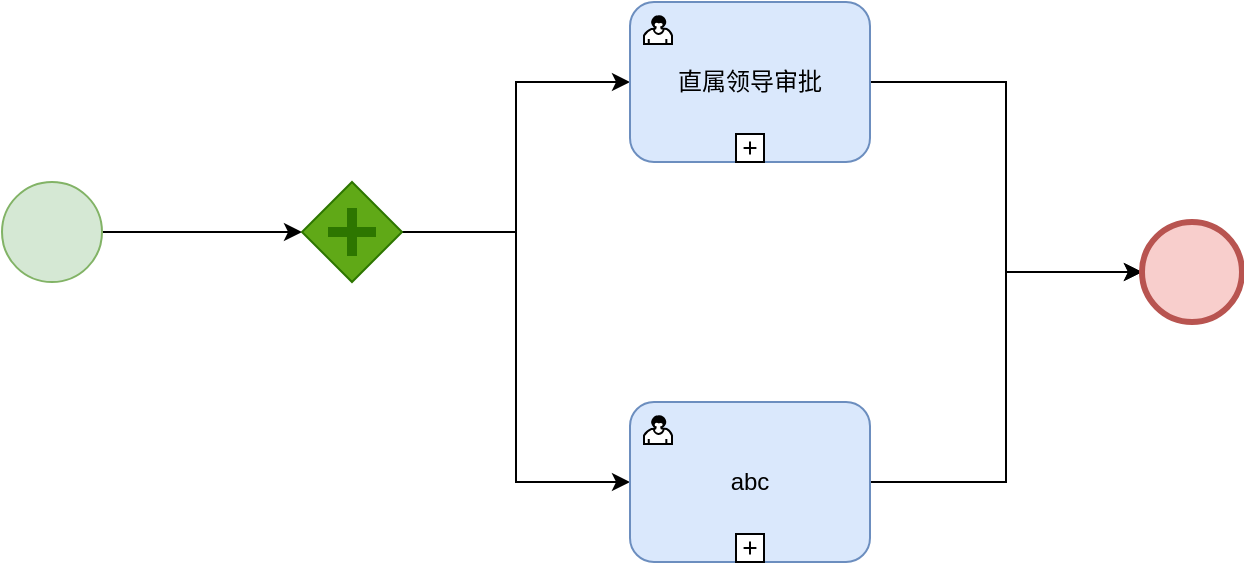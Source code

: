 <mxfile version="12.9.11" type="github">
  <diagram id="WHc4fKVIRjc8v3Xi3jwz" name="第 1 页">
    <mxGraphModel dx="998" dy="548" grid="1" gridSize="10" guides="1" tooltips="1" connect="1" arrows="1" fold="1" page="1" pageScale="1" pageWidth="827" pageHeight="1169" math="0" shadow="0">
      <root>
        <mxCell id="0" />
        <mxCell id="1" parent="0" />
        <mxCell id="tGqfwdXXQnO2ctK7LGYs-3" style="edgeStyle=orthogonalEdgeStyle;rounded=0;orthogonalLoop=1;jettySize=auto;html=1;entryX=0;entryY=0.5;entryDx=0;entryDy=0;" edge="1" parent="1" source="tGqfwdXXQnO2ctK7LGYs-1" target="tGqfwdXXQnO2ctK7LGYs-2">
          <mxGeometry relative="1" as="geometry" />
        </mxCell>
        <mxCell id="tGqfwdXXQnO2ctK7LGYs-1" value="" style="shape=mxgraph.bpmn.shape;html=1;verticalLabelPosition=bottom;labelBackgroundColor=#ffffff;verticalAlign=top;align=center;perimeter=ellipsePerimeter;outlineConnect=0;outline=standard;symbol=general;fillColor=#d5e8d4;strokeColor=#82b366;" vertex="1" parent="1">
          <mxGeometry x="100" y="140" width="50" height="50" as="geometry" />
        </mxCell>
        <mxCell id="tGqfwdXXQnO2ctK7LGYs-10" style="edgeStyle=orthogonalEdgeStyle;rounded=0;orthogonalLoop=1;jettySize=auto;html=1;entryX=0;entryY=0.5;entryDx=0;entryDy=0;" edge="1" parent="1" source="tGqfwdXXQnO2ctK7LGYs-2" target="tGqfwdXXQnO2ctK7LGYs-4">
          <mxGeometry relative="1" as="geometry" />
        </mxCell>
        <mxCell id="tGqfwdXXQnO2ctK7LGYs-11" style="edgeStyle=orthogonalEdgeStyle;rounded=0;orthogonalLoop=1;jettySize=auto;html=1;entryX=0;entryY=0.5;entryDx=0;entryDy=0;" edge="1" parent="1" source="tGqfwdXXQnO2ctK7LGYs-2" target="tGqfwdXXQnO2ctK7LGYs-7">
          <mxGeometry relative="1" as="geometry" />
        </mxCell>
        <mxCell id="tGqfwdXXQnO2ctK7LGYs-2" value="" style="shape=mxgraph.bpmn.shape;html=1;verticalLabelPosition=bottom;labelBackgroundColor=#ffffff;verticalAlign=top;align=center;perimeter=rhombusPerimeter;background=gateway;outlineConnect=0;outline=none;symbol=parallelGw;fillColor=#60a917;strokeColor=#2D7600;fontColor=#ffffff;" vertex="1" parent="1">
          <mxGeometry x="250" y="140" width="50" height="50" as="geometry" />
        </mxCell>
        <mxCell id="tGqfwdXXQnO2ctK7LGYs-13" style="edgeStyle=orthogonalEdgeStyle;rounded=0;orthogonalLoop=1;jettySize=auto;html=1;entryX=0;entryY=0.5;entryDx=0;entryDy=0;" edge="1" parent="1" source="tGqfwdXXQnO2ctK7LGYs-4" target="tGqfwdXXQnO2ctK7LGYs-12">
          <mxGeometry relative="1" as="geometry" />
        </mxCell>
        <mxCell id="tGqfwdXXQnO2ctK7LGYs-4" value="直属领导审批" style="html=1;whiteSpace=wrap;rounded=1;dropTarget=0;fillColor=#dae8fc;strokeColor=#6c8ebf;" vertex="1" parent="1">
          <mxGeometry x="414" y="50" width="120" height="80" as="geometry" />
        </mxCell>
        <mxCell id="tGqfwdXXQnO2ctK7LGYs-5" value="" style="html=1;shape=mxgraph.bpmn.user_task;outlineConnect=0;" vertex="1" parent="tGqfwdXXQnO2ctK7LGYs-4">
          <mxGeometry width="14" height="14" relative="1" as="geometry">
            <mxPoint x="7" y="7" as="offset" />
          </mxGeometry>
        </mxCell>
        <mxCell id="tGqfwdXXQnO2ctK7LGYs-6" value="" style="html=1;shape=plus;outlineConnect=0;" vertex="1" parent="tGqfwdXXQnO2ctK7LGYs-4">
          <mxGeometry x="0.5" y="1" width="14" height="14" relative="1" as="geometry">
            <mxPoint x="-7" y="-14" as="offset" />
          </mxGeometry>
        </mxCell>
        <mxCell id="tGqfwdXXQnO2ctK7LGYs-14" style="edgeStyle=orthogonalEdgeStyle;rounded=0;orthogonalLoop=1;jettySize=auto;html=1;entryX=0;entryY=0.5;entryDx=0;entryDy=0;" edge="1" parent="1" source="tGqfwdXXQnO2ctK7LGYs-7" target="tGqfwdXXQnO2ctK7LGYs-12">
          <mxGeometry relative="1" as="geometry" />
        </mxCell>
        <mxCell id="tGqfwdXXQnO2ctK7LGYs-7" value="abc" style="html=1;whiteSpace=wrap;rounded=1;dropTarget=0;fillColor=#dae8fc;strokeColor=#6c8ebf;" vertex="1" parent="1">
          <mxGeometry x="414" y="250" width="120" height="80" as="geometry" />
        </mxCell>
        <mxCell id="tGqfwdXXQnO2ctK7LGYs-8" value="" style="html=1;shape=mxgraph.bpmn.user_task;outlineConnect=0;" vertex="1" parent="tGqfwdXXQnO2ctK7LGYs-7">
          <mxGeometry width="14" height="14" relative="1" as="geometry">
            <mxPoint x="7" y="7" as="offset" />
          </mxGeometry>
        </mxCell>
        <mxCell id="tGqfwdXXQnO2ctK7LGYs-9" value="" style="html=1;shape=plus;outlineConnect=0;" vertex="1" parent="tGqfwdXXQnO2ctK7LGYs-7">
          <mxGeometry x="0.5" y="1" width="14" height="14" relative="1" as="geometry">
            <mxPoint x="-7" y="-14" as="offset" />
          </mxGeometry>
        </mxCell>
        <mxCell id="tGqfwdXXQnO2ctK7LGYs-12" value="" style="shape=mxgraph.bpmn.shape;html=1;verticalLabelPosition=bottom;labelBackgroundColor=#ffffff;verticalAlign=top;align=center;perimeter=ellipsePerimeter;outlineConnect=0;outline=end;symbol=general;fillColor=#f8cecc;strokeColor=#b85450;" vertex="1" parent="1">
          <mxGeometry x="670" y="160" width="50" height="50" as="geometry" />
        </mxCell>
      </root>
    </mxGraphModel>
  </diagram>
</mxfile>
